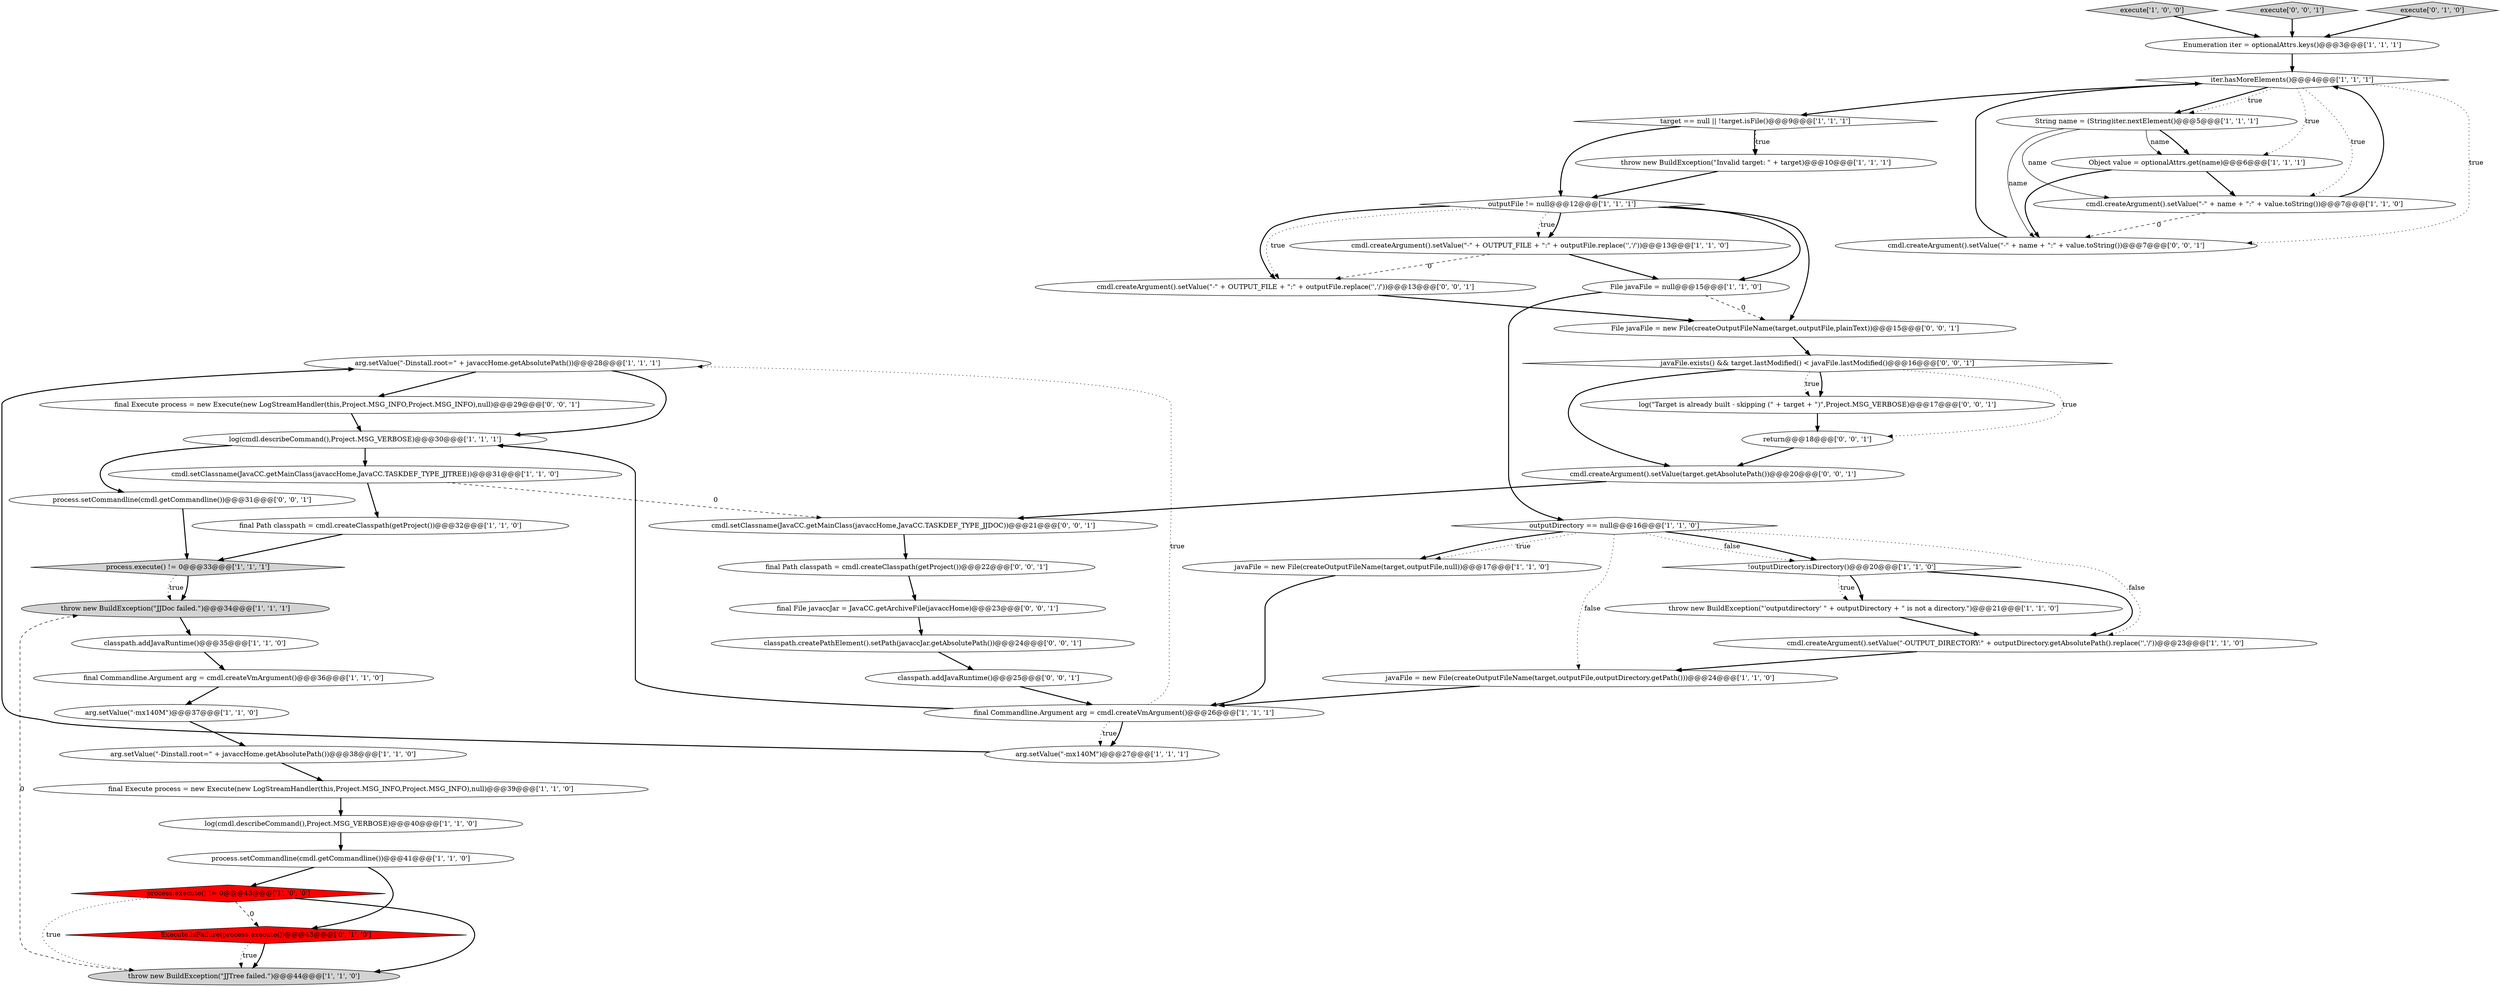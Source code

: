 digraph {
19 [style = filled, label = "arg.setValue(\"-Dinstall.root=\" + javaccHome.getAbsolutePath())@@@28@@@['1', '1', '1']", fillcolor = white, shape = ellipse image = "AAA0AAABBB1BBB"];
23 [style = filled, label = "final Commandline.Argument arg = cmdl.createVmArgument()@@@36@@@['1', '1', '0']", fillcolor = white, shape = ellipse image = "AAA0AAABBB1BBB"];
3 [style = filled, label = "cmdl.setClassname(JavaCC.getMainClass(javaccHome,JavaCC.TASKDEF_TYPE_JJTREE))@@@31@@@['1', '1', '0']", fillcolor = white, shape = ellipse image = "AAA0AAABBB1BBB"];
13 [style = filled, label = "outputFile != null@@@12@@@['1', '1', '1']", fillcolor = white, shape = diamond image = "AAA0AAABBB1BBB"];
2 [style = filled, label = "process.execute() != 0@@@33@@@['1', '1', '1']", fillcolor = lightgray, shape = diamond image = "AAA0AAABBB1BBB"];
8 [style = filled, label = "final Commandline.Argument arg = cmdl.createVmArgument()@@@26@@@['1', '1', '1']", fillcolor = white, shape = ellipse image = "AAA0AAABBB1BBB"];
48 [style = filled, label = "return@@@18@@@['0', '0', '1']", fillcolor = white, shape = ellipse image = "AAA0AAABBB3BBB"];
25 [style = filled, label = "arg.setValue(\"-mx140M\")@@@27@@@['1', '1', '1']", fillcolor = white, shape = ellipse image = "AAA0AAABBB1BBB"];
12 [style = filled, label = "javaFile = new File(createOutputFileName(target,outputFile,outputDirectory.getPath()))@@@24@@@['1', '1', '0']", fillcolor = white, shape = ellipse image = "AAA0AAABBB1BBB"];
22 [style = filled, label = "log(cmdl.describeCommand(),Project.MSG_VERBOSE)@@@30@@@['1', '1', '1']", fillcolor = white, shape = ellipse image = "AAA0AAABBB1BBB"];
4 [style = filled, label = "log(cmdl.describeCommand(),Project.MSG_VERBOSE)@@@40@@@['1', '1', '0']", fillcolor = white, shape = ellipse image = "AAA0AAABBB1BBB"];
24 [style = filled, label = "classpath.addJavaRuntime()@@@35@@@['1', '1', '0']", fillcolor = white, shape = ellipse image = "AAA0AAABBB1BBB"];
15 [style = filled, label = "!outputDirectory.isDirectory()@@@20@@@['1', '1', '0']", fillcolor = white, shape = diamond image = "AAA0AAABBB1BBB"];
26 [style = filled, label = "process.execute() != 0@@@43@@@['1', '0', '0']", fillcolor = red, shape = diamond image = "AAA1AAABBB1BBB"];
47 [style = filled, label = "classpath.addJavaRuntime()@@@25@@@['0', '0', '1']", fillcolor = white, shape = ellipse image = "AAA0AAABBB3BBB"];
32 [style = filled, label = "outputDirectory == null@@@16@@@['1', '1', '0']", fillcolor = white, shape = diamond image = "AAA0AAABBB1BBB"];
11 [style = filled, label = "javaFile = new File(createOutputFileName(target,outputFile,null))@@@17@@@['1', '1', '0']", fillcolor = white, shape = ellipse image = "AAA0AAABBB1BBB"];
36 [style = filled, label = "cmdl.setClassname(JavaCC.getMainClass(javaccHome,JavaCC.TASKDEF_TYPE_JJDOC))@@@21@@@['0', '0', '1']", fillcolor = white, shape = ellipse image = "AAA0AAABBB3BBB"];
9 [style = filled, label = "throw new BuildException(\"JJDoc failed.\")@@@34@@@['1', '1', '1']", fillcolor = lightgray, shape = ellipse image = "AAA0AAABBB1BBB"];
0 [style = filled, label = "File javaFile = null@@@15@@@['1', '1', '0']", fillcolor = white, shape = ellipse image = "AAA0AAABBB1BBB"];
18 [style = filled, label = "cmdl.createArgument().setValue(\"-OUTPUT_DIRECTORY:\" + outputDirectory.getAbsolutePath().replace('\','/'))@@@23@@@['1', '1', '0']", fillcolor = white, shape = ellipse image = "AAA0AAABBB1BBB"];
43 [style = filled, label = "log(\"Target is already built - skipping (\" + target + \")\",Project.MSG_VERBOSE)@@@17@@@['0', '0', '1']", fillcolor = white, shape = ellipse image = "AAA0AAABBB3BBB"];
1 [style = filled, label = "execute['1', '0', '0']", fillcolor = lightgray, shape = diamond image = "AAA0AAABBB1BBB"];
29 [style = filled, label = "target == null || !target.isFile()@@@9@@@['1', '1', '1']", fillcolor = white, shape = diamond image = "AAA0AAABBB1BBB"];
42 [style = filled, label = "execute['0', '0', '1']", fillcolor = lightgray, shape = diamond image = "AAA0AAABBB3BBB"];
46 [style = filled, label = "final File javaccJar = JavaCC.getArchiveFile(javaccHome)@@@23@@@['0', '0', '1']", fillcolor = white, shape = ellipse image = "AAA0AAABBB3BBB"];
44 [style = filled, label = "cmdl.createArgument().setValue(\"-\" + name + \":\" + value.toString())@@@7@@@['0', '0', '1']", fillcolor = white, shape = ellipse image = "AAA0AAABBB3BBB"];
20 [style = filled, label = "throw new BuildException(\"JJTree failed.\")@@@44@@@['1', '1', '0']", fillcolor = lightgray, shape = ellipse image = "AAA0AAABBB1BBB"];
34 [style = filled, label = "Execute.isFailure(process.execute())@@@43@@@['0', '1', '0']", fillcolor = red, shape = diamond image = "AAA1AAABBB2BBB"];
30 [style = filled, label = "process.setCommandline(cmdl.getCommandline())@@@41@@@['1', '1', '0']", fillcolor = white, shape = ellipse image = "AAA0AAABBB1BBB"];
35 [style = filled, label = "execute['0', '1', '0']", fillcolor = lightgray, shape = diamond image = "AAA0AAABBB2BBB"];
17 [style = filled, label = "throw new BuildException(\"'outputdirectory' \" + outputDirectory + \" is not a directory.\")@@@21@@@['1', '1', '0']", fillcolor = white, shape = ellipse image = "AAA0AAABBB1BBB"];
37 [style = filled, label = "javaFile.exists() && target.lastModified() < javaFile.lastModified()@@@16@@@['0', '0', '1']", fillcolor = white, shape = diamond image = "AAA0AAABBB3BBB"];
50 [style = filled, label = "cmdl.createArgument().setValue(\"-\" + OUTPUT_FILE + \":\" + outputFile.replace('\','/'))@@@13@@@['0', '0', '1']", fillcolor = white, shape = ellipse image = "AAA0AAABBB3BBB"];
27 [style = filled, label = "throw new BuildException(\"Invalid target: \" + target)@@@10@@@['1', '1', '1']", fillcolor = white, shape = ellipse image = "AAA0AAABBB1BBB"];
31 [style = filled, label = "Enumeration iter = optionalAttrs.keys()@@@3@@@['1', '1', '1']", fillcolor = white, shape = ellipse image = "AAA0AAABBB1BBB"];
41 [style = filled, label = "final Path classpath = cmdl.createClasspath(getProject())@@@22@@@['0', '0', '1']", fillcolor = white, shape = ellipse image = "AAA0AAABBB3BBB"];
6 [style = filled, label = "cmdl.createArgument().setValue(\"-\" + OUTPUT_FILE + \":\" + outputFile.replace('\','/'))@@@13@@@['1', '1', '0']", fillcolor = white, shape = ellipse image = "AAA0AAABBB1BBB"];
5 [style = filled, label = "arg.setValue(\"-mx140M\")@@@37@@@['1', '1', '0']", fillcolor = white, shape = ellipse image = "AAA0AAABBB1BBB"];
7 [style = filled, label = "final Path classpath = cmdl.createClasspath(getProject())@@@32@@@['1', '1', '0']", fillcolor = white, shape = ellipse image = "AAA0AAABBB1BBB"];
38 [style = filled, label = "cmdl.createArgument().setValue(target.getAbsolutePath())@@@20@@@['0', '0', '1']", fillcolor = white, shape = ellipse image = "AAA0AAABBB3BBB"];
16 [style = filled, label = "arg.setValue(\"-Dinstall.root=\" + javaccHome.getAbsolutePath())@@@38@@@['1', '1', '0']", fillcolor = white, shape = ellipse image = "AAA0AAABBB1BBB"];
45 [style = filled, label = "final Execute process = new Execute(new LogStreamHandler(this,Project.MSG_INFO,Project.MSG_INFO),null)@@@29@@@['0', '0', '1']", fillcolor = white, shape = ellipse image = "AAA0AAABBB3BBB"];
49 [style = filled, label = "process.setCommandline(cmdl.getCommandline())@@@31@@@['0', '0', '1']", fillcolor = white, shape = ellipse image = "AAA0AAABBB3BBB"];
14 [style = filled, label = "String name = (String)iter.nextElement()@@@5@@@['1', '1', '1']", fillcolor = white, shape = ellipse image = "AAA0AAABBB1BBB"];
40 [style = filled, label = "File javaFile = new File(createOutputFileName(target,outputFile,plainText))@@@15@@@['0', '0', '1']", fillcolor = white, shape = ellipse image = "AAA0AAABBB3BBB"];
33 [style = filled, label = "final Execute process = new Execute(new LogStreamHandler(this,Project.MSG_INFO,Project.MSG_INFO),null)@@@39@@@['1', '1', '0']", fillcolor = white, shape = ellipse image = "AAA0AAABBB1BBB"];
21 [style = filled, label = "cmdl.createArgument().setValue(\"-\" + name + \":\" + value.toString())@@@7@@@['1', '1', '0']", fillcolor = white, shape = ellipse image = "AAA0AAABBB1BBB"];
10 [style = filled, label = "iter.hasMoreElements()@@@4@@@['1', '1', '1']", fillcolor = white, shape = diamond image = "AAA0AAABBB1BBB"];
28 [style = filled, label = "Object value = optionalAttrs.get(name)@@@6@@@['1', '1', '1']", fillcolor = white, shape = ellipse image = "AAA0AAABBB1BBB"];
39 [style = filled, label = "classpath.createPathElement().setPath(javaccJar.getAbsolutePath())@@@24@@@['0', '0', '1']", fillcolor = white, shape = ellipse image = "AAA0AAABBB3BBB"];
27->13 [style = bold, label=""];
21->10 [style = bold, label=""];
10->44 [style = dotted, label="true"];
34->20 [style = bold, label=""];
32->11 [style = dotted, label="true"];
14->28 [style = bold, label=""];
34->20 [style = dotted, label="true"];
15->17 [style = bold, label=""];
37->43 [style = bold, label=""];
28->21 [style = bold, label=""];
45->22 [style = bold, label=""];
37->38 [style = bold, label=""];
6->50 [style = dashed, label="0"];
25->19 [style = bold, label=""];
13->50 [style = dotted, label="true"];
39->47 [style = bold, label=""];
1->31 [style = bold, label=""];
32->11 [style = bold, label=""];
9->24 [style = bold, label=""];
40->37 [style = bold, label=""];
13->6 [style = dotted, label="true"];
37->48 [style = dotted, label="true"];
35->31 [style = bold, label=""];
36->41 [style = bold, label=""];
10->14 [style = bold, label=""];
3->36 [style = dashed, label="0"];
30->26 [style = bold, label=""];
18->12 [style = bold, label=""];
26->20 [style = dotted, label="true"];
20->9 [style = dashed, label="0"];
30->34 [style = bold, label=""];
13->40 [style = bold, label=""];
42->31 [style = bold, label=""];
2->9 [style = bold, label=""];
46->39 [style = bold, label=""];
22->49 [style = bold, label=""];
8->22 [style = bold, label=""];
32->18 [style = dotted, label="false"];
15->17 [style = dotted, label="true"];
29->27 [style = bold, label=""];
3->7 [style = bold, label=""];
16->33 [style = bold, label=""];
7->2 [style = bold, label=""];
11->8 [style = bold, label=""];
41->46 [style = bold, label=""];
19->22 [style = bold, label=""];
26->20 [style = bold, label=""];
8->19 [style = dotted, label="true"];
13->0 [style = bold, label=""];
8->25 [style = dotted, label="true"];
23->5 [style = bold, label=""];
10->28 [style = dotted, label="true"];
33->4 [style = bold, label=""];
14->21 [style = solid, label="name"];
13->50 [style = bold, label=""];
5->16 [style = bold, label=""];
19->45 [style = bold, label=""];
37->43 [style = dotted, label="true"];
2->9 [style = dotted, label="true"];
31->10 [style = bold, label=""];
12->8 [style = bold, label=""];
49->2 [style = bold, label=""];
13->6 [style = bold, label=""];
0->32 [style = bold, label=""];
26->34 [style = dashed, label="0"];
24->23 [style = bold, label=""];
14->28 [style = solid, label="name"];
47->8 [style = bold, label=""];
21->44 [style = dashed, label="0"];
29->27 [style = dotted, label="true"];
43->48 [style = bold, label=""];
44->10 [style = bold, label=""];
38->36 [style = bold, label=""];
6->0 [style = bold, label=""];
15->18 [style = bold, label=""];
10->14 [style = dotted, label="true"];
22->3 [style = bold, label=""];
32->12 [style = dotted, label="false"];
48->38 [style = bold, label=""];
4->30 [style = bold, label=""];
10->29 [style = bold, label=""];
50->40 [style = bold, label=""];
32->15 [style = bold, label=""];
28->44 [style = bold, label=""];
32->15 [style = dotted, label="false"];
14->44 [style = solid, label="name"];
10->21 [style = dotted, label="true"];
0->40 [style = dashed, label="0"];
8->25 [style = bold, label=""];
17->18 [style = bold, label=""];
29->13 [style = bold, label=""];
}
